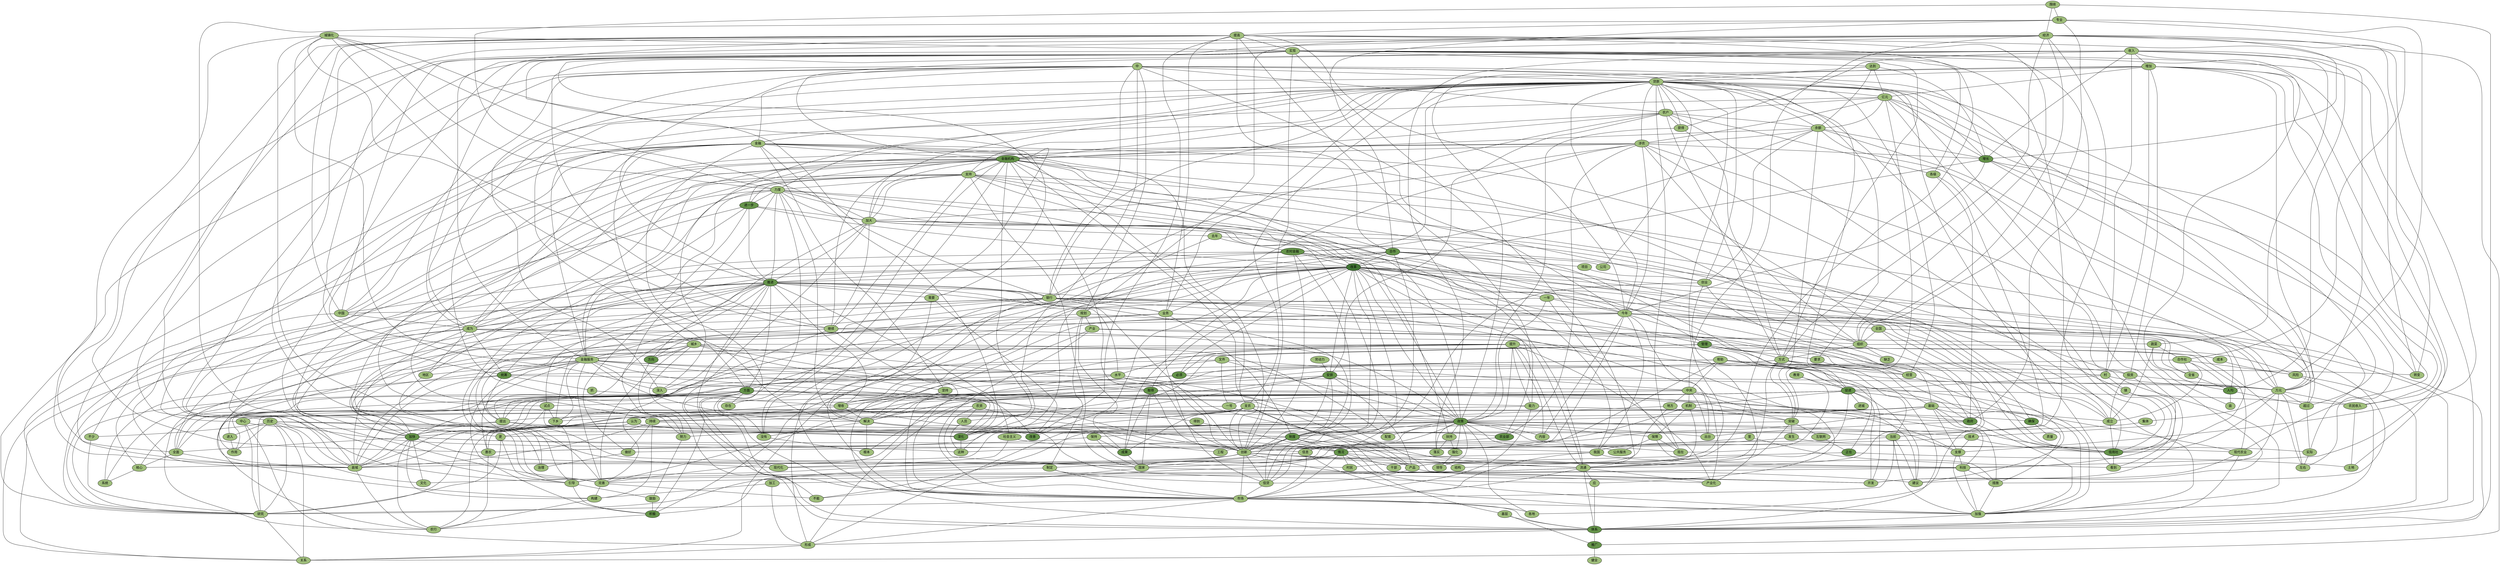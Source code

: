 graph G {
  graph [splines=true overlap=false]
  node  [shape=ellipse, width=0.3, height=0.3, fontname="SimSun" size="10,10"]
  49 [label="金融机构"];
49 [fillcolor="#65934A", style=filled]
  52 [label="进一步"];
52 [fillcolor="#65934A", style=filled]
  55 [label="农村金融"];
55 [fillcolor="#65934A", style=filled]
  56 [label="增长"];
56 [fillcolor="#65934A", style=filled]
  59 [label="合作"];
59 [fillcolor="#65934A", style=filled]
  61 [label="推进"];
61 [fillcolor="#65934A", style=filled]
  67 [label="管理"];
67 [fillcolor="#65934A", style=filled]
  83 [label="取得"];
83 [fillcolor="#65934A", style=filled]
  102 [label="方面"];
102 [fillcolor="#65934A", style=filled]
  110 [label="促进"];
110 [fillcolor="#65934A", style=filled]
  114 [label="安排"];
114 [fillcolor="#65934A", style=filled]
  123 [label="统筹"];
123 [fillcolor="#65934A", style=filled]
  139 [label="政策"];
139 [fillcolor="#65934A", style=filled]
  140 [label="方向"];
140 [fillcolor="#65934A", style=filled]
  146 [label="成果"];
146 [fillcolor="#65934A", style=filled]
  147 [label="必须"];
147 [fillcolor="#65934A", style=filled]
  174 [label="加快"];
174 [fillcolor="#65934A", style=filled]
  175 [label="制度"];
175 [fillcolor="#65934A", style=filled]
  197 [label="信用社"];
197 [fillcolor="#65934A", style=filled]
  199 [label="人均"];
199 [fillcolor="#65934A", style=filled]
  224 [label="正在"];
224 [fillcolor="#65934A", style=filled]
  229 [label="确保"];
229 [fillcolor="#65934A", style=filled]
  232 [label="政府"];
232 [fillcolor="#65934A", style=filled]
  240 [label="情况"];
240 [fillcolor="#65934A", style=filled]
  249 [label="农业部"];
249 [fillcolor="#65934A", style=filled]
  298 [label="改善"];
298 [fillcolor="#65934A", style=filled]
  308 [label="积极"];
308 [fillcolor="#65934A", style=filled]
  315 [label="深化"];
315 [fillcolor="#65934A", style=filled]
  321 [label="体系"];
321 [fillcolor="#65934A", style=filled]
  359 [label="推广"];
359 [fillcolor="#65934A", style=filled]
  34 [label="收入"];
34 [fillcolor="#A0BF7C", style=filled]
  41 [label="贷款"];
41 [fillcolor="#A0BF7C", style=filled]
  42 [label="金融"];
42 [fillcolor="#A0BF7C", style=filled]
  44 [label="农户"];
44 [fillcolor="#A0BF7C", style=filled]
  47 [label="余额"];
47 [fillcolor="#A0BF7C", style=filled]
  48 [label="涉农"];
48 [fillcolor="#A0BF7C", style=filled]
  50 [label="支持"];
50 [fillcolor="#A0BF7C", style=filled]
  53 [label="加大"];
53 [fillcolor="#A0BF7C", style=filled]
  84 [label="试点"];
84 [fillcolor="#A0BF7C", style=filled]
  89 [label="继续"];
89 [fillcolor="#A0BF7C", style=filled]
  103 [label="存在"];
103 [fillcolor="#A0BF7C", style=filled]
  145 [label="我国"];
145 [fillcolor="#A0BF7C", style=filled]
  152 [label="没有"];
152 [fillcolor="#A0BF7C", style=filled]
  171 [label="不少"];
171 [fillcolor="#A0BF7C", style=filled]
  176 [label="创新"];
176 [fillcolor="#A0BF7C", style=filled]
  192 [label="成立"];
192 [fillcolor="#A0BF7C", style=filled]
  206 [label="创业"];
206 [fillcolor="#A0BF7C", style=filled]
  218 [label="持续"];
218 [fillcolor="#A0BF7C", style=filled]
  287 [label="地区"];
287 [fillcolor="#A0BF7C", style=filled]
  347 [label="县域"];
347 [fillcolor="#A0BF7C", style=filled]
  51 [label="力度"];
51 [fillcolor="#A0BF7C", style=filled]
  247 [label="做好"];
247 [fillcolor="#A0BF7C", style=filled]
  288 [label="治理"];
288 [fillcolor="#A0BF7C", style=filled]
  329 [label="关系"];
329 [fillcolor="#A0BF7C", style=filled]
  54 [label="去年"];
54 [fillcolor="#A0BF7C", style=filled]
  58 [label="一年"];
58 [fillcolor="#A0BF7C", style=filled]
  71 [label="中国"];
71 [fillcolor="#A0BF7C", style=filled]
  16 [label="经济"];
16 [fillcolor="#A0BF7C", style=filled]
  40 [label="达到"];
40 [fillcolor="#A0BF7C", style=filled]
  43 [label="亿元"];
43 [fillcolor="#A0BF7C", style=filled]
  88 [label="今年"];
88 [fillcolor="#A0BF7C", style=filled]
  164 [label="转变"];
164 [fillcolor="#A0BF7C", style=filled]
  401 [label="实际"];
401 [fillcolor="#A0BF7C", style=filled]
  402 [label="左右"];
402 [fillcolor="#A0BF7C", style=filled]
  20 [label="专业"];
20 [fillcolor="#A0BF7C", style=filled]
  21 [label="提高"];
21 [fillcolor="#A0BF7C", style=filled]
  62 [label="银行"];
62 [fillcolor="#A0BF7C", style=filled]
  86 [label="公司"];
86 [fillcolor="#A0BF7C", style=filled]
  96 [label="组织"];
96 [fillcolor="#A0BF7C", style=filled]
  107 [label="项目"];
107 [fillcolor="#A0BF7C", style=filled]
  214 [label="信贷"];
214 [fillcolor="#A0BF7C", style=filled]
  322 [label="形成"];
322 [fillcolor="#A0BF7C", style=filled]
  423 [label="缺乏"];
423 [fillcolor="#A0BF7C", style=filled]
  6 [label="中"];
6 [fillcolor="#A0BF7C", style=filled]
  26 [label="城镇化"];
26 [fillcolor="#A0BF7C", style=filled]
  72 [label="成为"];
72 [fillcolor="#A0BF7C", style=filled]
  75 [label="金融服务"];
75 [fillcolor="#A0BF7C", style=filled]
  78 [label="业务"];
78 [fillcolor="#A0BF7C", style=filled]
  93 [label="水平"];
93 [fillcolor="#A0BF7C", style=filled]
  97 [label="社会主义"];
97 [fillcolor="#A0BF7C", style=filled]
  125 [label="增收"];
125 [fillcolor="#A0BF7C", style=filled]
  134 [label="下乡"];
134 [fillcolor="#A0BF7C", style=filled]
  167 [label="深入"];
167 [fillcolor="#A0BF7C", style=filled]
  168 [label="需要"];
168 [fillcolor="#A0BF7C", style=filled]
  231 [label="全面"];
231 [fillcolor="#A0BF7C", style=filled]
  250 [label="完善"];
250 [fillcolor="#A0BF7C", style=filled]
  306 [label="产业化"];
306 [fillcolor="#A0BF7C", style=filled]
  316 [label="现代化"];
316 [fillcolor="#A0BF7C", style=filled]
  334 [label="核心"];
334 [fillcolor="#A0BF7C", style=filled]
  68 [label="要求"];
68 [fillcolor="#A0BF7C", style=filled]
  109 [label="方式"];
109 [fillcolor="#A0BF7C", style=filled]
  144 [label="当前"];
144 [fillcolor="#A0BF7C", style=filled]
  201 [label="成本"];
201 [fillcolor="#A0BF7C", style=filled]
  216 [label="经营"];
216 [fillcolor="#A0BF7C", style=filled]
  263 [label="进入"];
263 [fillcolor="#A0BF7C", style=filled]
  279 [label="人员"];
279 [fillcolor="#A0BF7C", style=filled]
  160 [label="突破"];
160 [fillcolor="#A0BF7C", style=filled]
  242 [label="国家"];
242 [fillcolor="#A0BF7C", style=filled]
  177 [label="产品"];
177 [fillcolor="#A0BF7C", style=filled]
  178 [label="能力"];
178 [fillcolor="#A0BF7C", style=filled]
  239 [label="得到"];
239 [fillcolor="#A0BF7C", style=filled]
  248 [label="市场"];
248 [fillcolor="#A0BF7C", style=filled]
  290 [label="研究"];
290 [fillcolor="#A0BF7C", style=filled]
  319 [label="作用"];
319 [fillcolor="#A0BF7C", style=filled]
  384 [label="农行"];
384 [fillcolor="#A0BF7C", style=filled]
  13 [label="教育"];
13 [fillcolor="#A0BF7C", style=filled]
  101 [label="村"];
101 [fillcolor="#A0BF7C", style=filled]
  120 [label="农民收入"];
120 [fillcolor="#A0BF7C", style=filled]
  149 [label="解决"];
149 [fillcolor="#A0BF7C", style=filled]
  153 [label="根本"];
153 [fillcolor="#A0BF7C", style=filled]
  159 [label="机制"];
159 [fillcolor="#A0BF7C", style=filled]
  204 [label="现代农业"];
204 [fillcolor="#A0BF7C", style=filled]
  258 [label="建议"];
258 [fillcolor="#A0BF7C", style=filled]
  312 [label="开发"];
312 [fillcolor="#A0BF7C", style=filled]
  318 [label="结构"];
318 [fillcolor="#A0BF7C", style=filled]
  331 [label="进城"];
331 [fillcolor="#A0BF7C", style=filled]
  29 [label="劳动力"];
29 [fillcolor="#A0BF7C", style=filled]
  116 [label="万元"];
116 [fillcolor="#A0BF7C", style=filled]
  375 [label="这种"];
375 [fillcolor="#A0BF7C", style=filled]
  73 [label="城乡"];
73 [fillcolor="#A0BF7C", style=filled]
  121 [label="文件"];
121 [fillcolor="#A0BF7C", style=filled]
  124 [label="抓"];
124 [fillcolor="#A0BF7C", style=filled]
  126 [label="中央"];
126 [fillcolor="#A0BF7C", style=filled]
  130 [label="提出"];
130 [fillcolor="#A0BF7C", style=filled]
  380 [label="系统"];
380 [fillcolor="#A0BF7C", style=filled]
  37 [label="提升"];
37 [fillcolor="#A0BF7C", style=filled]
  39 [label="增加"];
39 [fillcolor="#A0BF7C", style=filled]
  63 [label="获得"];
63 [fillcolor="#A0BF7C", style=filled]
  82 [label="支农"];
82 [fillcolor="#A0BF7C", style=filled]
  127 [label="一号"];
127 [fillcolor="#A0BF7C", style=filled]
  129 [label="基础"];
129 [fillcolor="#A0BF7C", style=filled]
  142 [label="保持"];
142 [fillcolor="#A0BF7C", style=filled]
  196 [label="技术"];
196 [fillcolor="#A0BF7C", style=filled]
  203 [label="更"];
203 [fillcolor="#A0BF7C", style=filled]
  228 [label="支撑"];
228 [fillcolor="#A0BF7C", style=filled]
  237 [label="信息"];
237 [fillcolor="#A0BF7C", style=filled]
  245 [label="保障"];
245 [fillcolor="#A0BF7C", style=filled]
  271 [label="努力"];
271 [fillcolor="#A0BF7C", style=filled]
  278 [label="现在"];
278 [fillcolor="#A0BF7C", style=filled]
  281 [label="惠农"];
281 [fillcolor="#A0BF7C", style=filled]
  336 [label="扶持"];
336 [fillcolor="#A0BF7C", style=filled]
  339 [label="配套"];
339 [fillcolor="#A0BF7C", style=filled]
  341 [label="各地"];
341 [fillcolor="#A0BF7C", style=filled]
  354 [label="不能"];
354 [fillcolor="#A0BF7C", style=filled]
  358 [label="内容"];
358 [fillcolor="#A0BF7C", style=filled]
  399 [label="出台"];
399 [fillcolor="#A0BF7C", style=filled]
  404 [label="公共服务"];
404 [fillcolor="#A0BF7C", style=filled]
  405 [label="落实"];
405 [fillcolor="#A0BF7C", style=filled]
  407 [label="强化"];
407 [fillcolor="#A0BF7C", style=filled]
  408 [label="领导"];
408 [fillcolor="#A0BF7C", style=filled]
  17 [label="规划"];
17 [fillcolor="#A0BF7C", style=filled]
  148 [label="坚持"];
148 [fillcolor="#A0BF7C", style=filled]
  291 [label="加强"];
291 [fillcolor="#A0BF7C", style=filled]
  235 [label="科技"];
235 [fillcolor="#A0BF7C", style=filled]
  236 [label="文化"];
236 [fillcolor="#A0BF7C", style=filled]
  325 [label="构建"];
325 [fillcolor="#A0BF7C", style=filled]
  118 [label="集体"];
118 [fillcolor="#A0BF7C", style=filled]
  143 [label="认为"];
143 [fillcolor="#A0BF7C", style=filled]
  170 [label="历史"];
170 [fillcolor="#A0BF7C", style=filled]
  193 [label="制定"];
193 [fillcolor="#A0BF7C", style=filled]
  92 [label="全国"];
92 [fillcolor="#A0BF7C", style=filled]
  115 [label="投资"];
115 [fillcolor="#A0BF7C", style=filled]
  117 [label="镇"];
117 [fillcolor="#A0BF7C", style=filled]
  211 [label="看到"];
211 [fillcolor="#A0BF7C", style=filled]
  113 [label="蔬菜"];
113 [fillcolor="#A0BF7C", style=filled]
  183 [label="合作社"];
183 [fillcolor="#A0BF7C", style=filled]
  198 [label="全省"];
198 [fillcolor="#A0BF7C", style=filled]
  213 [label="超过"];
213 [fillcolor="#A0BF7C", style=filled]
  302 [label="亩"];
302 [fillcolor="#A0BF7C", style=filled]
  223 [label="互联网"];
223 [fillcolor="#A0BF7C", style=filled]
  273 [label="村民"];
273 [fillcolor="#A0BF7C", style=filled]
  277 [label="土地"];
277 [fillcolor="#A0BF7C", style=filled]
  230 [label="质量"];
230 [fillcolor="#A0BF7C", style=filled]
  246 [label="措施"];
246 [fillcolor="#A0BF7C", style=filled]
  32 [label="实现"];
32 [fillcolor="#A0BF7C", style=filled]
  70 [label="各级"];
70 [fillcolor="#A0BF7C", style=filled]
  100 [label="帮助"];
100 [fillcolor="#A0BF7C", style=filled]
  155 [label="地方"];
155 [fillcolor="#A0BF7C", style=filled]
  189 [label="农资"];
189 [fillcolor="#A0BF7C", style=filled]
  209 [label="里"];
209 [fillcolor="#A0BF7C", style=filled]
  222 [label="发生"];
222 [fillcolor="#A0BF7C", style=filled]
  255 [label="加工"];
255 [fillcolor="#A0BF7C", style=filled]
  268 [label="干部"];
268 [fillcolor="#A0BF7C", style=filled]
  297 [label="基层"];
297 [fillcolor="#A0BF7C", style=filled]
  190 [label="中心"];
190 [fillcolor="#A0BF7C", style=filled]
  252 [label="工程"];
252 [fillcolor="#A0BF7C", style=filled]
  300 [label="引导"];
300 [fillcolor="#A0BF7C", style=filled]
  307 [label="鼓励"];
307 [fillcolor="#A0BF7C", style=filled]
  15 [label="围绕"];
15 [fillcolor="#A0BF7C", style=filled]
  18 [label="产业"];
18 [fillcolor="#A0BF7C", style=filled]
  188 [label="流通"];
188 [fillcolor="#A0BF7C", style=filled]
  202 [label="风险"];
202 [fillcolor="#A0BF7C", style=filled]
  320 [label="应"];
320 [fillcolor="#A0BF7C", style=filled]
  360 [label="健全"];
360 [fillcolor="#A0BF7C", style=filled]
  60 [label="改革"];
60 [fillcolor="#407434", style=filled]
  49 -- 50;
49 [fillcolor="#65934A", style=filled]
  49 -- 52;
49 [fillcolor="#65934A", style=filled]
  49 -- 53;
49 [fillcolor="#65934A", style=filled]
  49 -- 59;
49 [fillcolor="#65934A", style=filled]
  49 -- 60;
49 [fillcolor="#65934A", style=filled]
  49 -- 83;
49 [fillcolor="#65934A", style=filled]
  49 -- 84;
49 [fillcolor="#65934A", style=filled]
  49 -- 89;
49 [fillcolor="#65934A", style=filled]
  49 -- 103;
49 [fillcolor="#65934A", style=filled]
  49 -- 145;
49 [fillcolor="#65934A", style=filled]
  49 -- 152;
49 [fillcolor="#65934A", style=filled]
  49 -- 171;
49 [fillcolor="#65934A", style=filled]
  49 -- 176;
49 [fillcolor="#65934A", style=filled]
  49 -- 192;
49 [fillcolor="#65934A", style=filled]
  49 -- 206;
49 [fillcolor="#65934A", style=filled]
  49 -- 218;
49 [fillcolor="#65934A", style=filled]
  49 -- 287;
49 [fillcolor="#65934A", style=filled]
  49 -- 315;
49 [fillcolor="#65934A", style=filled]
  49 -- 347;
49 [fillcolor="#65934A", style=filled]
  52 -- 53;
52 [fillcolor="#65934A", style=filled]
  52 -- 60;
52 [fillcolor="#65934A", style=filled]
  52 -- 61;
52 [fillcolor="#65934A", style=filled]
  52 -- 247;
52 [fillcolor="#65934A", style=filled]
  52 -- 288;
52 [fillcolor="#65934A", style=filled]
  52 -- 329;
52 [fillcolor="#65934A", style=filled]
  55 -- 58;
55 [fillcolor="#65934A", style=filled]
  55 -- 60;
55 [fillcolor="#65934A", style=filled]
  55 -- 61;
55 [fillcolor="#65934A", style=filled]
  55 -- 71;
55 [fillcolor="#65934A", style=filled]
  55 -- 174;
55 [fillcolor="#65934A", style=filled]
  55 -- 175;
55 [fillcolor="#65934A", style=filled]
  55 -- 176;
55 [fillcolor="#65934A", style=filled]
  55 -- 192;
55 [fillcolor="#65934A", style=filled]
  56 -- 60;
56 [fillcolor="#65934A", style=filled]
  56 -- 88;
56 [fillcolor="#65934A", style=filled]
  56 -- 164;
56 [fillcolor="#65934A", style=filled]
  56 -- 401;
56 [fillcolor="#65934A", style=filled]
  56 -- 402;
56 [fillcolor="#65934A", style=filled]
  59 -- 60;
59 [fillcolor="#65934A", style=filled]
  59 -- 62;
59 [fillcolor="#65934A", style=filled]
  59 -- 86;
59 [fillcolor="#65934A", style=filled]
  59 -- 96;
59 [fillcolor="#65934A", style=filled]
  59 -- 107;
59 [fillcolor="#65934A", style=filled]
  59 -- 214;
59 [fillcolor="#65934A", style=filled]
  59 -- 322;
59 [fillcolor="#65934A", style=filled]
  59 -- 329;
59 [fillcolor="#65934A", style=filled]
  59 -- 423;
59 [fillcolor="#65934A", style=filled]
  61 -- 62;
61 [fillcolor="#65934A", style=filled]
  61 -- 72;
61 [fillcolor="#65934A", style=filled]
  61 -- 75;
61 [fillcolor="#65934A", style=filled]
  61 -- 78;
61 [fillcolor="#65934A", style=filled]
  61 -- 84;
61 [fillcolor="#65934A", style=filled]
  61 -- 93;
61 [fillcolor="#65934A", style=filled]
  61 -- 97;
61 [fillcolor="#65934A", style=filled]
  61 -- 102;
61 [fillcolor="#65934A", style=filled]
  61 -- 125;
61 [fillcolor="#65934A", style=filled]
  61 -- 134;
61 [fillcolor="#65934A", style=filled]
  61 -- 167;
61 [fillcolor="#65934A", style=filled]
  61 -- 168;
61 [fillcolor="#65934A", style=filled]
  61 -- 174;
61 [fillcolor="#65934A", style=filled]
  61 -- 175;
61 [fillcolor="#65934A", style=filled]
  61 -- 176;
61 [fillcolor="#65934A", style=filled]
  61 -- 231;
61 [fillcolor="#65934A", style=filled]
  61 -- 250;
61 [fillcolor="#65934A", style=filled]
  61 -- 306;
61 [fillcolor="#65934A", style=filled]
  61 -- 316;
61 [fillcolor="#65934A", style=filled]
  61 -- 329;
61 [fillcolor="#65934A", style=filled]
  61 -- 334;
61 [fillcolor="#65934A", style=filled]
  67 -- 68;
67 [fillcolor="#65934A", style=filled]
  67 -- 109;
67 [fillcolor="#65934A", style=filled]
  67 -- 144;
67 [fillcolor="#65934A", style=filled]
  67 -- 174;
67 [fillcolor="#65934A", style=filled]
  67 -- 201;
67 [fillcolor="#65934A", style=filled]
  67 -- 216;
67 [fillcolor="#65934A", style=filled]
  67 -- 263;
67 [fillcolor="#65934A", style=filled]
  67 -- 279;
67 [fillcolor="#65934A", style=filled]
  83 -- 84;
83 [fillcolor="#65934A", style=filled]
  83 -- 134;
83 [fillcolor="#65934A", style=filled]
  83 -- 146;
83 [fillcolor="#65934A", style=filled]
  83 -- 160;
83 [fillcolor="#65934A", style=filled]
  83 -- 176;
83 [fillcolor="#65934A", style=filled]
  83 -- 197;
83 [fillcolor="#65934A", style=filled]
  83 -- 242;
83 [fillcolor="#65934A", style=filled]
  102 -- 103;
102 [fillcolor="#65934A", style=filled]
  102 -- 174;
102 [fillcolor="#65934A", style=filled]
  102 -- 177;
102 [fillcolor="#65934A", style=filled]
  102 -- 178;
102 [fillcolor="#65934A", style=filled]
  102 -- 231;
102 [fillcolor="#65934A", style=filled]
  102 -- 232;
102 [fillcolor="#65934A", style=filled]
  102 -- 239;
102 [fillcolor="#65934A", style=filled]
  102 -- 248;
102 [fillcolor="#65934A", style=filled]
  102 -- 290;
102 [fillcolor="#65934A", style=filled]
  102 -- 308;
102 [fillcolor="#65934A", style=filled]
  102 -- 319;
102 [fillcolor="#65934A", style=filled]
  102 -- 321;
102 [fillcolor="#65934A", style=filled]
  102 -- 384;
102 [fillcolor="#65934A", style=filled]
  110 -- 120;
110 [fillcolor="#65934A", style=filled]
  110 -- 125;
110 [fillcolor="#65934A", style=filled]
  110 -- 149;
110 [fillcolor="#65934A", style=filled]
  110 -- 153;
110 [fillcolor="#65934A", style=filled]
  110 -- 159;
110 [fillcolor="#65934A", style=filled]
  110 -- 204;
110 [fillcolor="#65934A", style=filled]
  110 -- 218;
110 [fillcolor="#65934A", style=filled]
  110 -- 258;
110 [fillcolor="#65934A", style=filled]
  110 -- 312;
110 [fillcolor="#65934A", style=filled]
  110 -- 318;
110 [fillcolor="#65934A", style=filled]
  110 -- 331;
110 [fillcolor="#65934A", style=filled]
  114 -- 116;
114 [fillcolor="#65934A", style=filled]
  114 -- 139;
114 [fillcolor="#65934A", style=filled]
  114 -- 174;
114 [fillcolor="#65934A", style=filled]
  114 -- 175;
114 [fillcolor="#65934A", style=filled]
  114 -- 176;
114 [fillcolor="#65934A", style=filled]
  114 -- 177;
114 [fillcolor="#65934A", style=filled]
  114 -- 347;
114 [fillcolor="#65934A", style=filled]
  114 -- 375;
114 [fillcolor="#65934A", style=filled]
  123 -- 124;
123 [fillcolor="#65934A", style=filled]
  123 -- 126;
123 [fillcolor="#65934A", style=filled]
  123 -- 130;
123 [fillcolor="#65934A", style=filled]
  123 -- 347;
123 [fillcolor="#65934A", style=filled]
  123 -- 380;
123 [fillcolor="#65934A", style=filled]
  139 -- 142;
139 [fillcolor="#65934A", style=filled]
  139 -- 175;
139 [fillcolor="#65934A", style=filled]
  139 -- 176;
139 [fillcolor="#65934A", style=filled]
  139 -- 196;
139 [fillcolor="#65934A", style=filled]
  139 -- 203;
139 [fillcolor="#65934A", style=filled]
  139 -- 228;
139 [fillcolor="#65934A", style=filled]
  139 -- 237;
139 [fillcolor="#65934A", style=filled]
  139 -- 245;
139 [fillcolor="#65934A", style=filled]
  139 -- 271;
139 [fillcolor="#65934A", style=filled]
  139 -- 278;
139 [fillcolor="#65934A", style=filled]
  139 -- 281;
139 [fillcolor="#65934A", style=filled]
  139 -- 336;
139 [fillcolor="#65934A", style=filled]
  139 -- 339;
139 [fillcolor="#65934A", style=filled]
  139 -- 341;
139 [fillcolor="#65934A", style=filled]
  139 -- 354;
139 [fillcolor="#65934A", style=filled]
  139 -- 358;
139 [fillcolor="#65934A", style=filled]
  139 -- 399;
139 [fillcolor="#65934A", style=filled]
  139 -- 404;
139 [fillcolor="#65934A", style=filled]
  139 -- 405;
139 [fillcolor="#65934A", style=filled]
  139 -- 407;
139 [fillcolor="#65934A", style=filled]
  139 -- 408;
139 [fillcolor="#65934A", style=filled]
  140 -- 271;
140 [fillcolor="#65934A", style=filled]
  146 -- 242;
146 [fillcolor="#65934A", style=filled]
  147 -- 148;
147 [fillcolor="#65934A", style=filled]
  147 -- 231;
147 [fillcolor="#65934A", style=filled]
  147 -- 291;
147 [fillcolor="#65934A", style=filled]
  174 -- 204;
174 [fillcolor="#65934A", style=filled]
  174 -- 231;
174 [fillcolor="#65934A", style=filled]
  174 -- 235;
174 [fillcolor="#65934A", style=filled]
  174 -- 236;
174 [fillcolor="#65934A", style=filled]
  174 -- 242;
174 [fillcolor="#65934A", style=filled]
  174 -- 325;
174 [fillcolor="#65934A", style=filled]
  174 -- 347;
174 [fillcolor="#65934A", style=filled]
  174 -- 384;
174 [fillcolor="#65934A", style=filled]
  175 -- 176;
175 [fillcolor="#65934A", style=filled]
  175 -- 177;
175 [fillcolor="#65934A", style=filled]
  175 -- 193;
175 [fillcolor="#65934A", style=filled]
  175 -- 214;
175 [fillcolor="#65934A", style=filled]
  175 -- 240;
175 [fillcolor="#65934A", style=filled]
  175 -- 291;
175 [fillcolor="#65934A", style=filled]
  175 -- 375;
175 [fillcolor="#65934A", style=filled]
  197 -- 211;
197 [fillcolor="#65934A", style=filled]
  199 -- 213;
199 [fillcolor="#65934A", style=filled]
  199 -- 302;
199 [fillcolor="#65934A", style=filled]
  224 -- 273;
224 [fillcolor="#65934A", style=filled]
  224 -- 277;
224 [fillcolor="#65934A", style=filled]
  229 -- 230;
229 [fillcolor="#65934A", style=filled]
  229 -- 246;
229 [fillcolor="#65934A", style=filled]
  232 -- 291;
232 [fillcolor="#65934A", style=filled]
  232 -- 399;
232 [fillcolor="#65934A", style=filled]
  240 -- 242;
240 [fillcolor="#65934A", style=filled]
  240 -- 248;
240 [fillcolor="#65934A", style=filled]
  240 -- 255;
240 [fillcolor="#65934A", style=filled]
  240 -- 268;
240 [fillcolor="#65934A", style=filled]
  240 -- 273;
240 [fillcolor="#65934A", style=filled]
  240 -- 297;
240 [fillcolor="#65934A", style=filled]
  240 -- 318;
240 [fillcolor="#65934A", style=filled]
  249 -- 252;
249 [fillcolor="#65934A", style=filled]
  308 -- 384;
308 [fillcolor="#65934A", style=filled]
  315 -- 375;
315 [fillcolor="#65934A", style=filled]
  321 -- 322;
321 [fillcolor="#65934A", style=filled]
  321 -- 359;
321 [fillcolor="#65934A", style=filled]
  359 -- 360;
359 [fillcolor="#65934A", style=filled]
  34 -- 39;
34 [fillcolor="#A0BF7C", style=filled]
  34 -- 49;
34 [fillcolor="#A0BF7C", style=filled]
  34 -- 56;
34 [fillcolor="#A0BF7C", style=filled]
  34 -- 63;
34 [fillcolor="#A0BF7C", style=filled]
  34 -- 89;
34 [fillcolor="#A0BF7C", style=filled]
  34 -- 101;
34 [fillcolor="#A0BF7C", style=filled]
  34 -- 113;
34 [fillcolor="#A0BF7C", style=filled]
  34 -- 116;
34 [fillcolor="#A0BF7C", style=filled]
  34 -- 199;
34 [fillcolor="#A0BF7C", style=filled]
  34 -- 302;
34 [fillcolor="#A0BF7C", style=filled]
  34 -- 405;
34 [fillcolor="#A0BF7C", style=filled]
  41 -- 42;
41 [fillcolor="#A0BF7C", style=filled]
  41 -- 43;
41 [fillcolor="#A0BF7C", style=filled]
  41 -- 44;
41 [fillcolor="#A0BF7C", style=filled]
  41 -- 47;
41 [fillcolor="#A0BF7C", style=filled]
  41 -- 48;
41 [fillcolor="#A0BF7C", style=filled]
  41 -- 49;
41 [fillcolor="#A0BF7C", style=filled]
  41 -- 50;
41 [fillcolor="#A0BF7C", style=filled]
  41 -- 51;
41 [fillcolor="#A0BF7C", style=filled]
  41 -- 53;
41 [fillcolor="#A0BF7C", style=filled]
  41 -- 55;
41 [fillcolor="#A0BF7C", style=filled]
  41 -- 56;
41 [fillcolor="#A0BF7C", style=filled]
  41 -- 62;
41 [fillcolor="#A0BF7C", style=filled]
  41 -- 63;
41 [fillcolor="#A0BF7C", style=filled]
  41 -- 68;
41 [fillcolor="#A0BF7C", style=filled]
  41 -- 72;
41 [fillcolor="#A0BF7C", style=filled]
  41 -- 75;
41 [fillcolor="#A0BF7C", style=filled]
  41 -- 78;
41 [fillcolor="#A0BF7C", style=filled]
  41 -- 82;
41 [fillcolor="#A0BF7C", style=filled]
  41 -- 86;
41 [fillcolor="#A0BF7C", style=filled]
  41 -- 88;
41 [fillcolor="#A0BF7C", style=filled]
  41 -- 102;
41 [fillcolor="#A0BF7C", style=filled]
  41 -- 116;
41 [fillcolor="#A0BF7C", style=filled]
  41 -- 177;
41 [fillcolor="#A0BF7C", style=filled]
  41 -- 197;
41 [fillcolor="#A0BF7C", style=filled]
  41 -- 206;
41 [fillcolor="#A0BF7C", style=filled]
  41 -- 213;
41 [fillcolor="#A0BF7C", style=filled]
  41 -- 216;
41 [fillcolor="#A0BF7C", style=filled]
  41 -- 278;
41 [fillcolor="#A0BF7C", style=filled]
  41 -- 312;
41 [fillcolor="#A0BF7C", style=filled]
  42 -- 49;
42 [fillcolor="#A0BF7C", style=filled]
  42 -- 71;
42 [fillcolor="#A0BF7C", style=filled]
  42 -- 72;
42 [fillcolor="#A0BF7C", style=filled]
  42 -- 73;
42 [fillcolor="#A0BF7C", style=filled]
  42 -- 82;
42 [fillcolor="#A0BF7C", style=filled]
  42 -- 92;
42 [fillcolor="#A0BF7C", style=filled]
  42 -- 96;
42 [fillcolor="#A0BF7C", style=filled]
  42 -- 148;
42 [fillcolor="#A0BF7C", style=filled]
  42 -- 152;
42 [fillcolor="#A0BF7C", style=filled]
  42 -- 176;
42 [fillcolor="#A0BF7C", style=filled]
  42 -- 190;
42 [fillcolor="#A0BF7C", style=filled]
  42 -- 290;
42 [fillcolor="#A0BF7C", style=filled]
  42 -- 315;
42 [fillcolor="#A0BF7C", style=filled]
  42 -- 347;
42 [fillcolor="#A0BF7C", style=filled]
  44 -- 47;
44 [fillcolor="#A0BF7C", style=filled]
  44 -- 49;
44 [fillcolor="#A0BF7C", style=filled]
  44 -- 62;
44 [fillcolor="#A0BF7C", style=filled]
  44 -- 63;
44 [fillcolor="#A0BF7C", style=filled]
  44 -- 70;
44 [fillcolor="#A0BF7C", style=filled]
  44 -- 109;
44 [fillcolor="#A0BF7C", style=filled]
  44 -- 114;
44 [fillcolor="#A0BF7C", style=filled]
  44 -- 117;
44 [fillcolor="#A0BF7C", style=filled]
  44 -- 167;
44 [fillcolor="#A0BF7C", style=filled]
  47 -- 48;
47 [fillcolor="#A0BF7C", style=filled]
  47 -- 49;
47 [fillcolor="#A0BF7C", style=filled]
  47 -- 55;
47 [fillcolor="#A0BF7C", style=filled]
  47 -- 56;
47 [fillcolor="#A0BF7C", style=filled]
  47 -- 116;
47 [fillcolor="#A0BF7C", style=filled]
  47 -- 160;
47 [fillcolor="#A0BF7C", style=filled]
  47 -- 206;
47 [fillcolor="#A0BF7C", style=filled]
  47 -- 213;
47 [fillcolor="#A0BF7C", style=filled]
  48 -- 49;
48 [fillcolor="#A0BF7C", style=filled]
  48 -- 53;
48 [fillcolor="#A0BF7C", style=filled]
  48 -- 56;
48 [fillcolor="#A0BF7C", style=filled]
  48 -- 72;
48 [fillcolor="#A0BF7C", style=filled]
  48 -- 78;
48 [fillcolor="#A0BF7C", style=filled]
  48 -- 88;
48 [fillcolor="#A0BF7C", style=filled]
  48 -- 96;
48 [fillcolor="#A0BF7C", style=filled]
  48 -- 197;
48 [fillcolor="#A0BF7C", style=filled]
  48 -- 235;
48 [fillcolor="#A0BF7C", style=filled]
  48 -- 249;
48 [fillcolor="#A0BF7C", style=filled]
  48 -- 347;
48 [fillcolor="#A0BF7C", style=filled]
  50 -- 51;
50 [fillcolor="#A0BF7C", style=filled]
  50 -- 52;
50 [fillcolor="#A0BF7C", style=filled]
  50 -- 53;
50 [fillcolor="#A0BF7C", style=filled]
  50 -- 72;
50 [fillcolor="#A0BF7C", style=filled]
  50 -- 75;
50 [fillcolor="#A0BF7C", style=filled]
  50 -- 89;
50 [fillcolor="#A0BF7C", style=filled]
  50 -- 116;
50 [fillcolor="#A0BF7C", style=filled]
  50 -- 188;
50 [fillcolor="#A0BF7C", style=filled]
  50 -- 214;
50 [fillcolor="#A0BF7C", style=filled]
  50 -- 242;
50 [fillcolor="#A0BF7C", style=filled]
  50 -- 250;
50 [fillcolor="#A0BF7C", style=filled]
  50 -- 291;
50 [fillcolor="#A0BF7C", style=filled]
  50 -- 321;
50 [fillcolor="#A0BF7C", style=filled]
  53 -- 54;
53 [fillcolor="#A0BF7C", style=filled]
  53 -- 61;
53 [fillcolor="#A0BF7C", style=filled]
  53 -- 89;
53 [fillcolor="#A0BF7C", style=filled]
  53 -- 139;
53 [fillcolor="#A0BF7C", style=filled]
  53 -- 140;
53 [fillcolor="#A0BF7C", style=filled]
  53 -- 192;
53 [fillcolor="#A0BF7C", style=filled]
  53 -- 291;
53 [fillcolor="#A0BF7C", style=filled]
  53 -- 354;
53 [fillcolor="#A0BF7C", style=filled]
  84 -- 134;
84 [fillcolor="#A0BF7C", style=filled]
  84 -- 315;
84 [fillcolor="#A0BF7C", style=filled]
  84 -- 347;
84 [fillcolor="#A0BF7C", style=filled]
  89 -- 130;
89 [fillcolor="#A0BF7C", style=filled]
  89 -- 139;
89 [fillcolor="#A0BF7C", style=filled]
  89 -- 250;
89 [fillcolor="#A0BF7C", style=filled]
  89 -- 315;
89 [fillcolor="#A0BF7C", style=filled]
  145 -- 235;
145 [fillcolor="#A0BF7C", style=filled]
  145 -- 248;
145 [fillcolor="#A0BF7C", style=filled]
  145 -- 316;
145 [fillcolor="#A0BF7C", style=filled]
  152 -- 153;
152 [fillcolor="#A0BF7C", style=filled]
  171 -- 290;
171 [fillcolor="#A0BF7C", style=filled]
  176 -- 177;
176 [fillcolor="#A0BF7C", style=filled]
  176 -- 188;
176 [fillcolor="#A0BF7C", style=filled]
  176 -- 214;
176 [fillcolor="#A0BF7C", style=filled]
  176 -- 235;
176 [fillcolor="#A0BF7C", style=filled]
  176 -- 248;
176 [fillcolor="#A0BF7C", style=filled]
  176 -- 300;
176 [fillcolor="#A0BF7C", style=filled]
  176 -- 308;
176 [fillcolor="#A0BF7C", style=filled]
  176 -- 312;
176 [fillcolor="#A0BF7C", style=filled]
  176 -- 347;
176 [fillcolor="#A0BF7C", style=filled]
  192 -- 197;
192 [fillcolor="#A0BF7C", style=filled]
  206 -- 214;
206 [fillcolor="#A0BF7C", style=filled]
  206 -- 216;
206 [fillcolor="#A0BF7C", style=filled]
  206 -- 306;
206 [fillcolor="#A0BF7C", style=filled]
  218 -- 247;
218 [fillcolor="#A0BF7C", style=filled]
  218 -- 315;
218 [fillcolor="#A0BF7C", style=filled]
  218 -- 325;
218 [fillcolor="#A0BF7C", style=filled]
  218 -- 347;
218 [fillcolor="#A0BF7C", style=filled]
  287 -- 288;
287 [fillcolor="#A0BF7C", style=filled]
  347 -- 384;
347 [fillcolor="#A0BF7C", style=filled]
  51 -- 52;
51 [fillcolor="#A0BF7C", style=filled]
  51 -- 53;
51 [fillcolor="#A0BF7C", style=filled]
  51 -- 61;
51 [fillcolor="#A0BF7C", style=filled]
  51 -- 67;
51 [fillcolor="#A0BF7C", style=filled]
  51 -- 75;
51 [fillcolor="#A0BF7C", style=filled]
  51 -- 88;
51 [fillcolor="#A0BF7C", style=filled]
  51 -- 139;
51 [fillcolor="#A0BF7C", style=filled]
  51 -- 149;
51 [fillcolor="#A0BF7C", style=filled]
  51 -- 174;
51 [fillcolor="#A0BF7C", style=filled]
  51 -- 203;
51 [fillcolor="#A0BF7C", style=filled]
  51 -- 248;
51 [fillcolor="#A0BF7C", style=filled]
  51 -- 271;
51 [fillcolor="#A0BF7C", style=filled]
  51 -- 336;
51 [fillcolor="#A0BF7C", style=filled]
  247 -- 288;
247 [fillcolor="#A0BF7C", style=filled]
  54 -- 55;
54 [fillcolor="#A0BF7C", style=filled]
  54 -- 116;
54 [fillcolor="#A0BF7C", style=filled]
  54 -- 152;
54 [fillcolor="#A0BF7C", style=filled]
  58 -- 88;
58 [fillcolor="#A0BF7C", style=filled]
  58 -- 116;
58 [fillcolor="#A0BF7C", style=filled]
  58 -- 125;
58 [fillcolor="#A0BF7C", style=filled]
  58 -- 139;
58 [fillcolor="#A0BF7C", style=filled]
  58 -- 278;
58 [fillcolor="#A0BF7C", style=filled]
  71 -- 72;
71 [fillcolor="#A0BF7C", style=filled]
  71 -- 290;
71 [fillcolor="#A0BF7C", style=filled]
  16 -- 17;
16 [fillcolor="#A0BF7C", style=filled]
  16 -- 32;
16 [fillcolor="#A0BF7C", style=filled]
  16 -- 56;
16 [fillcolor="#A0BF7C", style=filled]
  16 -- 71;
16 [fillcolor="#A0BF7C", style=filled]
  16 -- 96;
16 [fillcolor="#A0BF7C", style=filled]
  16 -- 109;
16 [fillcolor="#A0BF7C", style=filled]
  16 -- 123;
16 [fillcolor="#A0BF7C", style=filled]
  16 -- 126;
16 [fillcolor="#A0BF7C", style=filled]
  16 -- 144;
16 [fillcolor="#A0BF7C", style=filled]
  16 -- 164;
16 [fillcolor="#A0BF7C", style=filled]
  16 -- 228;
16 [fillcolor="#A0BF7C", style=filled]
  16 -- 329;
16 [fillcolor="#A0BF7C", style=filled]
  16 -- 347;
16 [fillcolor="#A0BF7C", style=filled]
  40 -- 41;
40 [fillcolor="#A0BF7C", style=filled]
  40 -- 43;
40 [fillcolor="#A0BF7C", style=filled]
  40 -- 47;
40 [fillcolor="#A0BF7C", style=filled]
  40 -- 56;
40 [fillcolor="#A0BF7C", style=filled]
  43 -- 44;
43 [fillcolor="#A0BF7C", style=filled]
  43 -- 47;
43 [fillcolor="#A0BF7C", style=filled]
  43 -- 48;
43 [fillcolor="#A0BF7C", style=filled]
  43 -- 56;
43 [fillcolor="#A0BF7C", style=filled]
  43 -- 75;
43 [fillcolor="#A0BF7C", style=filled]
  43 -- 115;
43 [fillcolor="#A0BF7C", style=filled]
  43 -- 120;
43 [fillcolor="#A0BF7C", style=filled]
  43 -- 160;
43 [fillcolor="#A0BF7C", style=filled]
  43 -- 213;
43 [fillcolor="#A0BF7C", style=filled]
  88 -- 89;
88 [fillcolor="#A0BF7C", style=filled]
  88 -- 92;
88 [fillcolor="#A0BF7C", style=filled]
  88 -- 125;
88 [fillcolor="#A0BF7C", style=filled]
  88 -- 129;
88 [fillcolor="#A0BF7C", style=filled]
  88 -- 130;
88 [fillcolor="#A0BF7C", style=filled]
  88 -- 145;
88 [fillcolor="#A0BF7C", style=filled]
  88 -- 198;
88 [fillcolor="#A0BF7C", style=filled]
  88 -- 237;
88 [fillcolor="#A0BF7C", style=filled]
  88 -- 246;
88 [fillcolor="#A0BF7C", style=filled]
  88 -- 358;
88 [fillcolor="#A0BF7C", style=filled]
  88 -- 399;
88 [fillcolor="#A0BF7C", style=filled]
  401 -- 402;
401 [fillcolor="#A0BF7C", style=filled]
  20 -- 21;
20 [fillcolor="#A0BF7C", style=filled]
  20 -- 59;
20 [fillcolor="#A0BF7C", style=filled]
  20 -- 96;
20 [fillcolor="#A0BF7C", style=filled]
  20 -- 183;
20 [fillcolor="#A0BF7C", style=filled]
  20 -- 202;
20 [fillcolor="#A0BF7C", style=filled]
  20 -- 300;
20 [fillcolor="#A0BF7C", style=filled]
  21 -- 32;
21 [fillcolor="#A0BF7C", style=filled]
  21 -- 59;
21 [fillcolor="#A0BF7C", style=filled]
  21 -- 71;
21 [fillcolor="#A0BF7C", style=filled]
  21 -- 75;
21 [fillcolor="#A0BF7C", style=filled]
  21 -- 78;
21 [fillcolor="#A0BF7C", style=filled]
  21 -- 88;
21 [fillcolor="#A0BF7C", style=filled]
  21 -- 96;
21 [fillcolor="#A0BF7C", style=filled]
  21 -- 164;
21 [fillcolor="#A0BF7C", style=filled]
  21 -- 177;
21 [fillcolor="#A0BF7C", style=filled]
  21 -- 178;
21 [fillcolor="#A0BF7C", style=filled]
  21 -- 218;
21 [fillcolor="#A0BF7C", style=filled]
  21 -- 281;
21 [fillcolor="#A0BF7C", style=filled]
  21 -- 298;
21 [fillcolor="#A0BF7C", style=filled]
  21 -- 347;
21 [fillcolor="#A0BF7C", style=filled]
  62 -- 71;
62 [fillcolor="#A0BF7C", style=filled]
  62 -- 72;
62 [fillcolor="#A0BF7C", style=filled]
  62 -- 78;
62 [fillcolor="#A0BF7C", style=filled]
  62 -- 88;
62 [fillcolor="#A0BF7C", style=filled]
  62 -- 149;
62 [fillcolor="#A0BF7C", style=filled]
  62 -- 197;
62 [fillcolor="#A0BF7C", style=filled]
  62 -- 198;
62 [fillcolor="#A0BF7C", style=filled]
  62 -- 216;
62 [fillcolor="#A0BF7C", style=filled]
  62 -- 334;
62 [fillcolor="#A0BF7C", style=filled]
  62 -- 347;
62 [fillcolor="#A0BF7C", style=filled]
  62 -- 380;
62 [fillcolor="#A0BF7C", style=filled]
  96 -- 109;
96 [fillcolor="#A0BF7C", style=filled]
  96 -- 188;
96 [fillcolor="#A0BF7C", style=filled]
  96 -- 202;
96 [fillcolor="#A0BF7C", style=filled]
  96 -- 423;
96 [fillcolor="#A0BF7C", style=filled]
  107 -- 206;
107 [fillcolor="#A0BF7C", style=filled]
  214 -- 248;
214 [fillcolor="#A0BF7C", style=filled]
  322 -- 329;
322 [fillcolor="#A0BF7C", style=filled]
  6 -- 17;
6 [fillcolor="#A0BF7C", style=filled]
  6 -- 41;
6 [fillcolor="#A0BF7C", style=filled]
  6 -- 42;
6 [fillcolor="#A0BF7C", style=filled]
  6 -- 44;
6 [fillcolor="#A0BF7C", style=filled]
  6 -- 61;
6 [fillcolor="#A0BF7C", style=filled]
  6 -- 62;
6 [fillcolor="#A0BF7C", style=filled]
  6 -- 71;
6 [fillcolor="#A0BF7C", style=filled]
  6 -- 88;
6 [fillcolor="#A0BF7C", style=filled]
  6 -- 110;
6 [fillcolor="#A0BF7C", style=filled]
  6 -- 167;
6 [fillcolor="#A0BF7C", style=filled]
  6 -- 170;
6 [fillcolor="#A0BF7C", style=filled]
  6 -- 211;
6 [fillcolor="#A0BF7C", style=filled]
  6 -- 258;
6 [fillcolor="#A0BF7C", style=filled]
  6 -- 290;
6 [fillcolor="#A0BF7C", style=filled]
  6 -- 315;
6 [fillcolor="#A0BF7C", style=filled]
  26 -- 32;
26 [fillcolor="#A0BF7C", style=filled]
  26 -- 51;
26 [fillcolor="#A0BF7C", style=filled]
  26 -- 53;
26 [fillcolor="#A0BF7C", style=filled]
  26 -- 61;
26 [fillcolor="#A0BF7C", style=filled]
  26 -- 89;
26 [fillcolor="#A0BF7C", style=filled]
  26 -- 167;
26 [fillcolor="#A0BF7C", style=filled]
  26 -- 168;
26 [fillcolor="#A0BF7C", style=filled]
  26 -- 316;
26 [fillcolor="#A0BF7C", style=filled]
  26 -- 347;
26 [fillcolor="#A0BF7C", style=filled]
  72 -- 73;
72 [fillcolor="#A0BF7C", style=filled]
  72 -- 123;
72 [fillcolor="#A0BF7C", style=filled]
  72 -- 149;
72 [fillcolor="#A0BF7C", style=filled]
  72 -- 250;
72 [fillcolor="#A0BF7C", style=filled]
  72 -- 287;
72 [fillcolor="#A0BF7C", style=filled]
  72 -- 290;
72 [fillcolor="#A0BF7C", style=filled]
  72 -- 319;
72 [fillcolor="#A0BF7C", style=filled]
  72 -- 320;
72 [fillcolor="#A0BF7C", style=filled]
  75 -- 83;
75 [fillcolor="#A0BF7C", style=filled]
  75 -- 93;
75 [fillcolor="#A0BF7C", style=filled]
  75 -- 123;
75 [fillcolor="#A0BF7C", style=filled]
  75 -- 134;
75 [fillcolor="#A0BF7C", style=filled]
  75 -- 149;
75 [fillcolor="#A0BF7C", style=filled]
  75 -- 176;
75 [fillcolor="#A0BF7C", style=filled]
  75 -- 250;
75 [fillcolor="#A0BF7C", style=filled]
  75 -- 281;
75 [fillcolor="#A0BF7C", style=filled]
  75 -- 287;
75 [fillcolor="#A0BF7C", style=filled]
  75 -- 298;
75 [fillcolor="#A0BF7C", style=filled]
  75 -- 308;
75 [fillcolor="#A0BF7C", style=filled]
  75 -- 315;
75 [fillcolor="#A0BF7C", style=filled]
  75 -- 384;
75 [fillcolor="#A0BF7C", style=filled]
  78 -- 96;
78 [fillcolor="#A0BF7C", style=filled]
  78 -- 174;
78 [fillcolor="#A0BF7C", style=filled]
  78 -- 175;
78 [fillcolor="#A0BF7C", style=filled]
  78 -- 214;
78 [fillcolor="#A0BF7C", style=filled]
  78 -- 347;
78 [fillcolor="#A0BF7C", style=filled]
  93 -- 167;
93 [fillcolor="#A0BF7C", style=filled]
  93 -- 176;
93 [fillcolor="#A0BF7C", style=filled]
  93 -- 188;
93 [fillcolor="#A0BF7C", style=filled]
  93 -- 250;
93 [fillcolor="#A0BF7C", style=filled]
  93 -- 306;
93 [fillcolor="#A0BF7C", style=filled]
  97 -- 145;
97 [fillcolor="#A0BF7C", style=filled]
  97 -- 316;
97 [fillcolor="#A0BF7C", style=filled]
  125 -- 149;
125 [fillcolor="#A0BF7C", style=filled]
  125 -- 218;
125 [fillcolor="#A0BF7C", style=filled]
  125 -- 237;
125 [fillcolor="#A0BF7C", style=filled]
  134 -- 300;
134 [fillcolor="#A0BF7C", style=filled]
  168 -- 248;
168 [fillcolor="#A0BF7C", style=filled]
  168 -- 298;
168 [fillcolor="#A0BF7C", style=filled]
  231 -- 325;
231 [fillcolor="#A0BF7C", style=filled]
  231 -- 334;
231 [fillcolor="#A0BF7C", style=filled]
  250 -- 325;
250 [fillcolor="#A0BF7C", style=filled]
  250 -- 354;
250 [fillcolor="#A0BF7C", style=filled]
  334 -- 380;
334 [fillcolor="#A0BF7C", style=filled]
  68 -- 129;
68 [fillcolor="#A0BF7C", style=filled]
  109 -- 110;
109 [fillcolor="#A0BF7C", style=filled]
  109 -- 147;
109 [fillcolor="#A0BF7C", style=filled]
  109 -- 149;
109 [fillcolor="#A0BF7C", style=filled]
  109 -- 160;
109 [fillcolor="#A0BF7C", style=filled]
  109 -- 164;
109 [fillcolor="#A0BF7C", style=filled]
  109 -- 188;
109 [fillcolor="#A0BF7C", style=filled]
  109 -- 216;
109 [fillcolor="#A0BF7C", style=filled]
  144 -- 145;
144 [fillcolor="#A0BF7C", style=filled]
  144 -- 248;
144 [fillcolor="#A0BF7C", style=filled]
  144 -- 258;
144 [fillcolor="#A0BF7C", style=filled]
  144 -- 291;
144 [fillcolor="#A0BF7C", style=filled]
  201 -- 202;
201 [fillcolor="#A0BF7C", style=filled]
  216 -- 229;
216 [fillcolor="#A0BF7C", style=filled]
  263 -- 319;
263 [fillcolor="#A0BF7C", style=filled]
  279 -- 375;
279 [fillcolor="#A0BF7C", style=filled]
  160 -- 188;
160 [fillcolor="#A0BF7C", style=filled]
  160 -- 222;
160 [fillcolor="#A0BF7C", style=filled]
  160 -- 223;
160 [fillcolor="#A0BF7C", style=filled]
  160 -- 334;
160 [fillcolor="#A0BF7C", style=filled]
  242 -- 258;
242 [fillcolor="#A0BF7C", style=filled]
  242 -- 354;
242 [fillcolor="#A0BF7C", style=filled]
  177 -- 214;
177 [fillcolor="#A0BF7C", style=filled]
  177 -- 312;
177 [fillcolor="#A0BF7C", style=filled]
  178 -- 218;
178 [fillcolor="#A0BF7C", style=filled]
  178 -- 229;
178 [fillcolor="#A0BF7C", style=filled]
  178 -- 248;
178 [fillcolor="#A0BF7C", style=filled]
  239 -- 240;
239 [fillcolor="#A0BF7C", style=filled]
  248 -- 290;
248 [fillcolor="#A0BF7C", style=filled]
  248 -- 291;
248 [fillcolor="#A0BF7C", style=filled]
  248 -- 321;
248 [fillcolor="#A0BF7C", style=filled]
  248 -- 322;
248 [fillcolor="#A0BF7C", style=filled]
  248 -- 341;
248 [fillcolor="#A0BF7C", style=filled]
  290 -- 329;
290 [fillcolor="#A0BF7C", style=filled]
  13 -- 110;
13 [fillcolor="#A0BF7C", style=filled]
  13 -- 278;
13 [fillcolor="#A0BF7C", style=filled]
  101 -- 110;
101 [fillcolor="#A0BF7C", style=filled]
  101 -- 116;
101 [fillcolor="#A0BF7C", style=filled]
  101 -- 117;
101 [fillcolor="#A0BF7C", style=filled]
  120 -- 277;
120 [fillcolor="#A0BF7C", style=filled]
  149 -- 152;
149 [fillcolor="#A0BF7C", style=filled]
  149 -- 153;
149 [fillcolor="#A0BF7C", style=filled]
  149 -- 252;
149 [fillcolor="#A0BF7C", style=filled]
  149 -- 320;
149 [fillcolor="#A0BF7C", style=filled]
  159 -- 160;
159 [fillcolor="#A0BF7C", style=filled]
  159 -- 176;
159 [fillcolor="#A0BF7C", style=filled]
  159 -- 188;
159 [fillcolor="#A0BF7C", style=filled]
  159 -- 245;
159 [fillcolor="#A0BF7C", style=filled]
  204 -- 312;
204 [fillcolor="#A0BF7C", style=filled]
  204 -- 321;
204 [fillcolor="#A0BF7C", style=filled]
  29 -- 114;
29 [fillcolor="#A0BF7C", style=filled]
  116 -- 118;
116 [fillcolor="#A0BF7C", style=filled]
  116 -- 120;
116 [fillcolor="#A0BF7C", style=filled]
  116 -- 197;
116 [fillcolor="#A0BF7C", style=filled]
  116 -- 211;
116 [fillcolor="#A0BF7C", style=filled]
  116 -- 213;
116 [fillcolor="#A0BF7C", style=filled]
  116 -- 402;
116 [fillcolor="#A0BF7C", style=filled]
  73 -- 75;
73 [fillcolor="#A0BF7C", style=filled]
  73 -- 123;
73 [fillcolor="#A0BF7C", style=filled]
  73 -- 130;
73 [fillcolor="#A0BF7C", style=filled]
  73 -- 140;
73 [fillcolor="#A0BF7C", style=filled]
  73 -- 148;
73 [fillcolor="#A0BF7C", style=filled]
  73 -- 176;
73 [fillcolor="#A0BF7C", style=filled]
  73 -- 248;
73 [fillcolor="#A0BF7C", style=filled]
  73 -- 250;
73 [fillcolor="#A0BF7C", style=filled]
  73 -- 321;
73 [fillcolor="#A0BF7C", style=filled]
  73 -- 339;
73 [fillcolor="#A0BF7C", style=filled]
  121 -- 123;
121 [fillcolor="#A0BF7C", style=filled]
  121 -- 126;
121 [fillcolor="#A0BF7C", style=filled]
  121 -- 127;
121 [fillcolor="#A0BF7C", style=filled]
  121 -- 130;
121 [fillcolor="#A0BF7C", style=filled]
  121 -- 139;
121 [fillcolor="#A0BF7C", style=filled]
  124 -- 125;
124 [fillcolor="#A0BF7C", style=filled]
  126 -- 127;
126 [fillcolor="#A0BF7C", style=filled]
  126 -- 155;
126 [fillcolor="#A0BF7C", style=filled]
  126 -- 159;
126 [fillcolor="#A0BF7C", style=filled]
  126 -- 228;
126 [fillcolor="#A0BF7C", style=filled]
  126 -- 258;
126 [fillcolor="#A0BF7C", style=filled]
  126 -- 399;
126 [fillcolor="#A0BF7C", style=filled]
  130 -- 174;
130 [fillcolor="#A0BF7C", style=filled]
  130 -- 273;
130 [fillcolor="#A0BF7C", style=filled]
  130 -- 298;
130 [fillcolor="#A0BF7C", style=filled]
  130 -- 347;
130 [fillcolor="#A0BF7C", style=filled]
  37 -- 75;
37 [fillcolor="#A0BF7C", style=filled]
  37 -- 93;
37 [fillcolor="#A0BF7C", style=filled]
  37 -- 139;
37 [fillcolor="#A0BF7C", style=filled]
  37 -- 147;
37 [fillcolor="#A0BF7C", style=filled]
  37 -- 178;
37 [fillcolor="#A0BF7C", style=filled]
  37 -- 188;
37 [fillcolor="#A0BF7C", style=filled]
  37 -- 204;
37 [fillcolor="#A0BF7C", style=filled]
  37 -- 250;
37 [fillcolor="#A0BF7C", style=filled]
  37 -- 306;
37 [fillcolor="#A0BF7C", style=filled]
  37 -- 312;
37 [fillcolor="#A0BF7C", style=filled]
  37 -- 347;
37 [fillcolor="#A0BF7C", style=filled]
  37 -- 358;
37 [fillcolor="#A0BF7C", style=filled]
  39 -- 41;
39 [fillcolor="#A0BF7C", style=filled]
  39 -- 43;
39 [fillcolor="#A0BF7C", style=filled]
  39 -- 101;
39 [fillcolor="#A0BF7C", style=filled]
  39 -- 115;
39 [fillcolor="#A0BF7C", style=filled]
  39 -- 116;
39 [fillcolor="#A0BF7C", style=filled]
  39 -- 120;
39 [fillcolor="#A0BF7C", style=filled]
  39 -- 139;
39 [fillcolor="#A0BF7C", style=filled]
  39 -- 204;
39 [fillcolor="#A0BF7C", style=filled]
  39 -- 271;
39 [fillcolor="#A0BF7C", style=filled]
  39 -- 277;
39 [fillcolor="#A0BF7C", style=filled]
  63 -- 109;
63 [fillcolor="#A0BF7C", style=filled]
  63 -- 139;
63 [fillcolor="#A0BF7C", style=filled]
  82 -- 139;
82 [fillcolor="#A0BF7C", style=filled]
  82 -- 143;
82 [fillcolor="#A0BF7C", style=filled]
  82 -- 146;
82 [fillcolor="#A0BF7C", style=filled]
  82 -- 176;
82 [fillcolor="#A0BF7C", style=filled]
  82 -- 177;
82 [fillcolor="#A0BF7C", style=filled]
  82 -- 281;
82 [fillcolor="#A0BF7C", style=filled]
  82 -- 312;
82 [fillcolor="#A0BF7C", style=filled]
  82 -- 315;
82 [fillcolor="#A0BF7C", style=filled]
  127 -- 130;
127 [fillcolor="#A0BF7C", style=filled]
  127 -- 139;
127 [fillcolor="#A0BF7C", style=filled]
  129 -- 134;
129 [fillcolor="#A0BF7C", style=filled]
  129 -- 139;
129 [fillcolor="#A0BF7C", style=filled]
  129 -- 190;
129 [fillcolor="#A0BF7C", style=filled]
  129 -- 192;
129 [fillcolor="#A0BF7C", style=filled]
  129 -- 228;
129 [fillcolor="#A0BF7C", style=filled]
  129 -- 235;
129 [fillcolor="#A0BF7C", style=filled]
  129 -- 242;
129 [fillcolor="#A0BF7C", style=filled]
  129 -- 246;
129 [fillcolor="#A0BF7C", style=filled]
  129 -- 290;
129 [fillcolor="#A0BF7C", style=filled]
  129 -- 291;
129 [fillcolor="#A0BF7C", style=filled]
  142 -- 146;
142 [fillcolor="#A0BF7C", style=filled]
  142 -- 242;
142 [fillcolor="#A0BF7C", style=filled]
  142 -- 281;
142 [fillcolor="#A0BF7C", style=filled]
  196 -- 197;
196 [fillcolor="#A0BF7C", style=filled]
  196 -- 228;
196 [fillcolor="#A0BF7C", style=filled]
  196 -- 247;
196 [fillcolor="#A0BF7C", style=filled]
  203 -- 290;
203 [fillcolor="#A0BF7C", style=filled]
  203 -- 300;
203 [fillcolor="#A0BF7C", style=filled]
  228 -- 235;
228 [fillcolor="#A0BF7C", style=filled]
  228 -- 291;
228 [fillcolor="#A0BF7C", style=filled]
  237 -- 242;
237 [fillcolor="#A0BF7C", style=filled]
  237 -- 248;
237 [fillcolor="#A0BF7C", style=filled]
  237 -- 291;
237 [fillcolor="#A0BF7C", style=filled]
  245 -- 246;
245 [fillcolor="#A0BF7C", style=filled]
  245 -- 278;
245 [fillcolor="#A0BF7C", style=filled]
  245 -- 404;
245 [fillcolor="#A0BF7C", style=filled]
  271 -- 307;
271 [fillcolor="#A0BF7C", style=filled]
  281 -- 384;
281 [fillcolor="#A0BF7C", style=filled]
  336 -- 405;
336 [fillcolor="#A0BF7C", style=filled]
  336 -- 407;
336 [fillcolor="#A0BF7C", style=filled]
  407 -- 408;
407 [fillcolor="#A0BF7C", style=filled]
  17 -- 18;
17 [fillcolor="#A0BF7C", style=filled]
  17 -- 146;
17 [fillcolor="#A0BF7C", style=filled]
  17 -- 193;
17 [fillcolor="#A0BF7C", style=filled]
  17 -- 258;
17 [fillcolor="#A0BF7C", style=filled]
  17 -- 300;
17 [fillcolor="#A0BF7C", style=filled]
  148 -- 149;
148 [fillcolor="#A0BF7C", style=filled]
  148 -- 248;
148 [fillcolor="#A0BF7C", style=filled]
  291 -- 321;
291 [fillcolor="#A0BF7C", style=filled]
  235 -- 236;
235 [fillcolor="#A0BF7C", style=filled]
  235 -- 246;
235 [fillcolor="#A0BF7C", style=filled]
  235 -- 291;
235 [fillcolor="#A0BF7C", style=filled]
  325 -- 384;
325 [fillcolor="#A0BF7C", style=filled]
  118 -- 175;
118 [fillcolor="#A0BF7C", style=filled]
  143 -- 144;
143 [fillcolor="#A0BF7C", style=filled]
  143 -- 175;
143 [fillcolor="#A0BF7C", style=filled]
  143 -- 281;
143 [fillcolor="#A0BF7C", style=filled]
  143 -- 290;
143 [fillcolor="#A0BF7C", style=filled]
  143 -- 384;
143 [fillcolor="#A0BF7C", style=filled]
  170 -- 171;
170 [fillcolor="#A0BF7C", style=filled]
  170 -- 175;
170 [fillcolor="#A0BF7C", style=filled]
  170 -- 236;
170 [fillcolor="#A0BF7C", style=filled]
  170 -- 263;
170 [fillcolor="#A0BF7C", style=filled]
  170 -- 290;
170 [fillcolor="#A0BF7C", style=filled]
  170 -- 315;
170 [fillcolor="#A0BF7C", style=filled]
  170 -- 319;
170 [fillcolor="#A0BF7C", style=filled]
  170 -- 329;
170 [fillcolor="#A0BF7C", style=filled]
  170 -- 375;
170 [fillcolor="#A0BF7C", style=filled]
  193 -- 214;
193 [fillcolor="#A0BF7C", style=filled]
  193 -- 248;
193 [fillcolor="#A0BF7C", style=filled]
  193 -- 290;
193 [fillcolor="#A0BF7C", style=filled]
  92 -- 96;
92 [fillcolor="#A0BF7C", style=filled]
  92 -- 197;
92 [fillcolor="#A0BF7C", style=filled]
  92 -- 341;
92 [fillcolor="#A0BF7C", style=filled]
  92 -- 402;
92 [fillcolor="#A0BF7C", style=filled]
  115 -- 116;
115 [fillcolor="#A0BF7C", style=filled]
  115 -- 192;
115 [fillcolor="#A0BF7C", style=filled]
  115 -- 197;
115 [fillcolor="#A0BF7C", style=filled]
  117 -- 197;
117 [fillcolor="#A0BF7C", style=filled]
  117 -- 211;
117 [fillcolor="#A0BF7C", style=filled]
  113 -- 183;
113 [fillcolor="#A0BF7C", style=filled]
  113 -- 192;
113 [fillcolor="#A0BF7C", style=filled]
  113 -- 199;
113 [fillcolor="#A0BF7C", style=filled]
  183 -- 192;
183 [fillcolor="#A0BF7C", style=filled]
  183 -- 198;
183 [fillcolor="#A0BF7C", style=filled]
  183 -- 199;
183 [fillcolor="#A0BF7C", style=filled]
  183 -- 202;
183 [fillcolor="#A0BF7C", style=filled]
  183 -- 322;
183 [fillcolor="#A0BF7C", style=filled]
  198 -- 199;
198 [fillcolor="#A0BF7C", style=filled]
  213 -- 401;
213 [fillcolor="#A0BF7C", style=filled]
  223 -- 224;
223 [fillcolor="#A0BF7C", style=filled]
  246 -- 291;
246 [fillcolor="#A0BF7C", style=filled]
  32 -- 40;
32 [fillcolor="#A0BF7C", style=filled]
  32 -- 62;
32 [fillcolor="#A0BF7C", style=filled]
  32 -- 70;
32 [fillcolor="#A0BF7C", style=filled]
  32 -- 72;
32 [fillcolor="#A0BF7C", style=filled]
  32 -- 109;
32 [fillcolor="#A0BF7C", style=filled]
  32 -- 176;
32 [fillcolor="#A0BF7C", style=filled]
  32 -- 188;
32 [fillcolor="#A0BF7C", style=filled]
  32 -- 196;
32 [fillcolor="#A0BF7C", style=filled]
  32 -- 231;
32 [fillcolor="#A0BF7C", style=filled]
  32 -- 232;
32 [fillcolor="#A0BF7C", style=filled]
  32 -- 235;
32 [fillcolor="#A0BF7C", style=filled]
  32 -- 248;
32 [fillcolor="#A0BF7C", style=filled]
  32 -- 250;
32 [fillcolor="#A0BF7C", style=filled]
  32 -- 300;
32 [fillcolor="#A0BF7C", style=filled]
  32 -- 321;
32 [fillcolor="#A0BF7C", style=filled]
  70 -- 144;
70 [fillcolor="#A0BF7C", style=filled]
  70 -- 232;
70 [fillcolor="#A0BF7C", style=filled]
  100 -- 101;
100 [fillcolor="#A0BF7C", style=filled]
  100 -- 115;
100 [fillcolor="#A0BF7C", style=filled]
  100 -- 116;
100 [fillcolor="#A0BF7C", style=filled]
  100 -- 126;
100 [fillcolor="#A0BF7C", style=filled]
  100 -- 149;
100 [fillcolor="#A0BF7C", style=filled]
  100 -- 231;
100 [fillcolor="#A0BF7C", style=filled]
  100 -- 232;
100 [fillcolor="#A0BF7C", style=filled]
  100 -- 242;
100 [fillcolor="#A0BF7C", style=filled]
  155 -- 232;
155 [fillcolor="#A0BF7C", style=filled]
  155 -- 268;
155 [fillcolor="#A0BF7C", style=filled]
  155 -- 322;
155 [fillcolor="#A0BF7C", style=filled]
  189 -- 190;
189 [fillcolor="#A0BF7C", style=filled]
  189 -- 203;
189 [fillcolor="#A0BF7C", style=filled]
  189 -- 240;
189 [fillcolor="#A0BF7C", style=filled]
  189 -- 242;
189 [fillcolor="#A0BF7C", style=filled]
  189 -- 279;
189 [fillcolor="#A0BF7C", style=filled]
  209 -- 211;
209 [fillcolor="#A0BF7C", style=filled]
  209 -- 240;
209 [fillcolor="#A0BF7C", style=filled]
  222 -- 240;
222 [fillcolor="#A0BF7C", style=filled]
  222 -- 401;
222 [fillcolor="#A0BF7C", style=filled]
  255 -- 322;
255 [fillcolor="#A0BF7C", style=filled]
  255 -- 325;
255 [fillcolor="#A0BF7C", style=filled]
  297 -- 321;
297 [fillcolor="#A0BF7C", style=filled]
  297 -- 359;
297 [fillcolor="#A0BF7C", style=filled]
  190 -- 249;
190 [fillcolor="#A0BF7C", style=filled]
  190 -- 290;
190 [fillcolor="#A0BF7C", style=filled]
  190 -- 322;
190 [fillcolor="#A0BF7C", style=filled]
  300 -- 307;
300 [fillcolor="#A0BF7C", style=filled]
  300 -- 308;
300 [fillcolor="#A0BF7C", style=filled]
  307 -- 308;
307 [fillcolor="#A0BF7C", style=filled]
  15 -- 16;
15 [fillcolor="#A0BF7C", style=filled]
  15 -- 20;
15 [fillcolor="#A0BF7C", style=filled]
  15 -- 51;
15 [fillcolor="#A0BF7C", style=filled]
  15 -- 321;
15 [fillcolor="#A0BF7C", style=filled]
  18 -- 113;
18 [fillcolor="#A0BF7C", style=filled]
  18 -- 188;
18 [fillcolor="#A0BF7C", style=filled]
  18 -- 248;
18 [fillcolor="#A0BF7C", style=filled]
  18 -- 321;
18 [fillcolor="#A0BF7C", style=filled]
  188 -- 248;
188 [fillcolor="#A0BF7C", style=filled]
  188 -- 250;
188 [fillcolor="#A0BF7C", style=filled]
  188 -- 300;
188 [fillcolor="#A0BF7C", style=filled]
  188 -- 306;
188 [fillcolor="#A0BF7C", style=filled]
  188 -- 320;
188 [fillcolor="#A0BF7C", style=filled]
  188 -- 321;
188 [fillcolor="#A0BF7C", style=filled]
  202 -- 291;
202 [fillcolor="#A0BF7C", style=filled]
  202 -- 321;
202 [fillcolor="#A0BF7C", style=filled]
  320 -- 321;
320 [fillcolor="#A0BF7C", style=filled]
  60 -- 61;
60 [fillcolor="#407434", style=filled]
  60 -- 67;
60 [fillcolor="#407434", style=filled]
  60 -- 83;
60 [fillcolor="#407434", style=filled]
  60 -- 102;
60 [fillcolor="#407434", style=filled]
  60 -- 110;
60 [fillcolor="#407434", style=filled]
  60 -- 114;
60 [fillcolor="#407434", style=filled]
  60 -- 123;
60 [fillcolor="#407434", style=filled]
  60 -- 139;
60 [fillcolor="#407434", style=filled]
  60 -- 140;
60 [fillcolor="#407434", style=filled]
  60 -- 146;
60 [fillcolor="#407434", style=filled]
  60 -- 147;
60 [fillcolor="#407434", style=filled]
  60 -- 174;
60 [fillcolor="#407434", style=filled]
  60 -- 175;
60 [fillcolor="#407434", style=filled]
  60 -- 197;
60 [fillcolor="#407434", style=filled]
  60 -- 199;
60 [fillcolor="#407434", style=filled]
  60 -- 224;
60 [fillcolor="#407434", style=filled]
  60 -- 229;
60 [fillcolor="#407434", style=filled]
  60 -- 232;
60 [fillcolor="#407434", style=filled]
  60 -- 240;
60 [fillcolor="#407434", style=filled]
  60 -- 249;
60 [fillcolor="#407434", style=filled]
  60 -- 298;
60 [fillcolor="#407434", style=filled]
  60 -- 308;
60 [fillcolor="#407434", style=filled]
  60 -- 315;
60 [fillcolor="#407434", style=filled]
  60 -- 321;
60 [fillcolor="#407434", style=filled]
  60 -- 359;
60 [fillcolor="#407434", style=filled]
}

